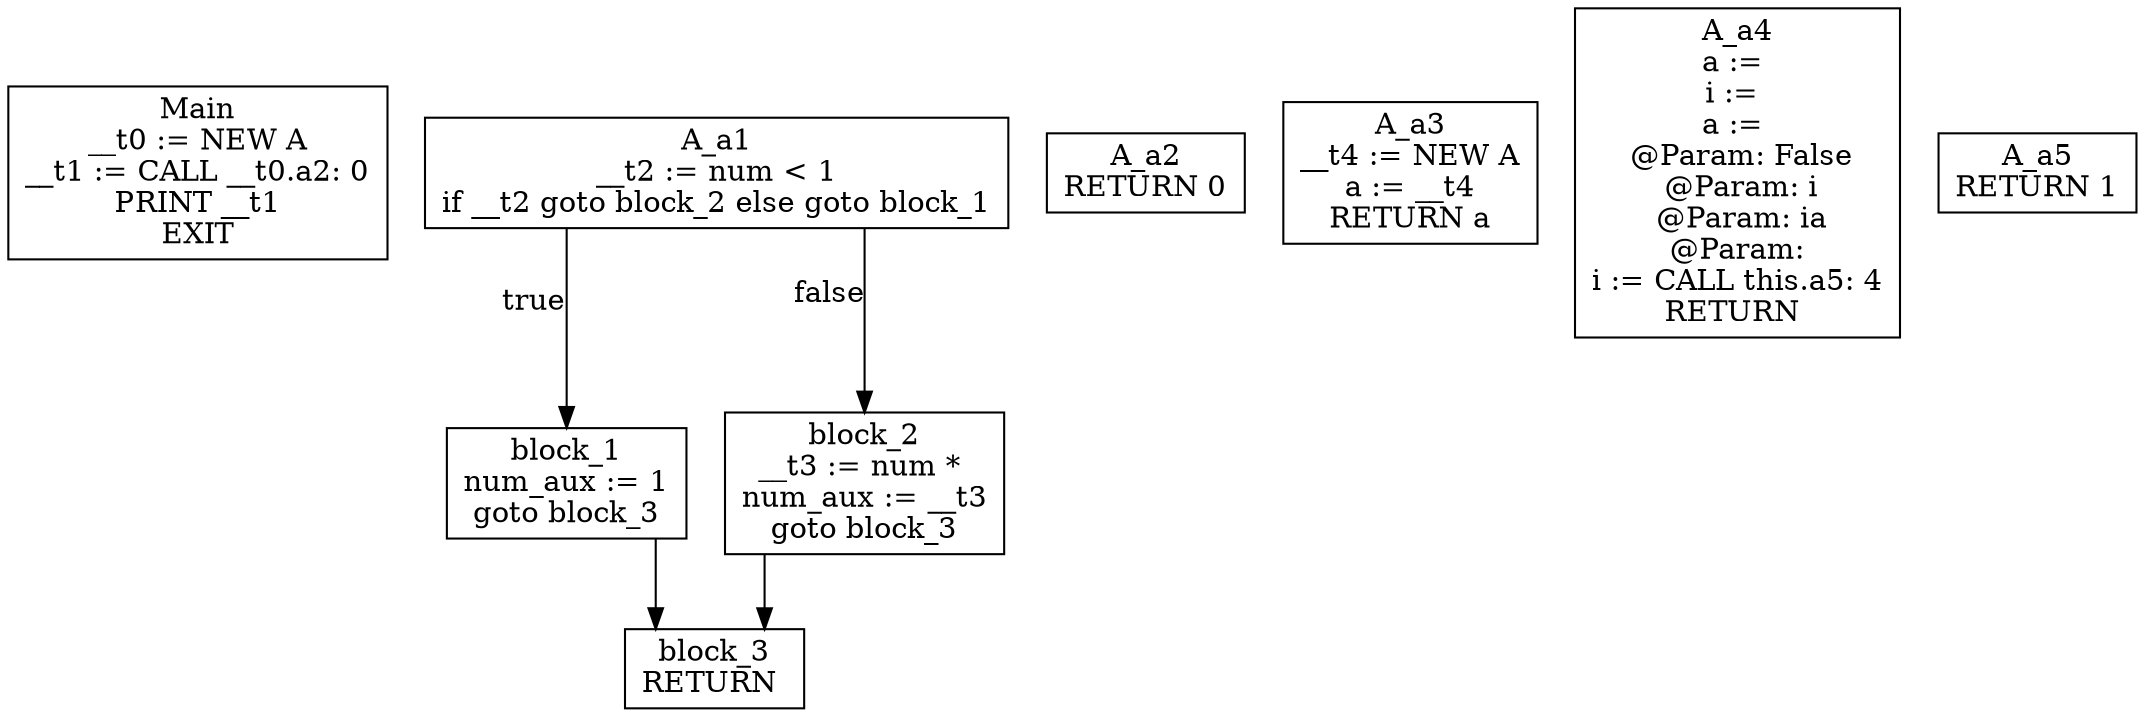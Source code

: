 digraph CFG {
graph [splines=ortho];
node [shape=box];
Main [label="Main\n__t0 := NEW A\n__t1 := CALL __t0.a2: 0\nPRINT __t1\nEXIT\n"];
A_a1 -> block_1 [xlabel="true"];
A_a1 -> block_2 [xlabel="false"];
A_a1 [label="A_a1\n__t2 := num < 1\nif __t2 goto block_2 else goto block_1\n"];
block_1 -> block_3;
block_1 [label="block_1\nnum_aux := 1\ngoto block_3\n"];
block_2 -> block_3;
block_2 [label="block_2\n__t3 := num * \nnum_aux := __t3\ngoto block_3\n"];
block_3 [label="block_3\nRETURN \n"];
A_a2 [label="A_a2\nRETURN 0\n"];
A_a3 [label="A_a3\n__t4 := NEW A\na := __t4\nRETURN a\n"];
A_a4 [label="A_a4\na := \ni := \na := \n @Param: False\n @Param: i\n @Param: ia\n @Param: \ni := CALL this.a5: 4\nRETURN \n"];
A_a5 [label="A_a5\nRETURN 1\n"];
}
